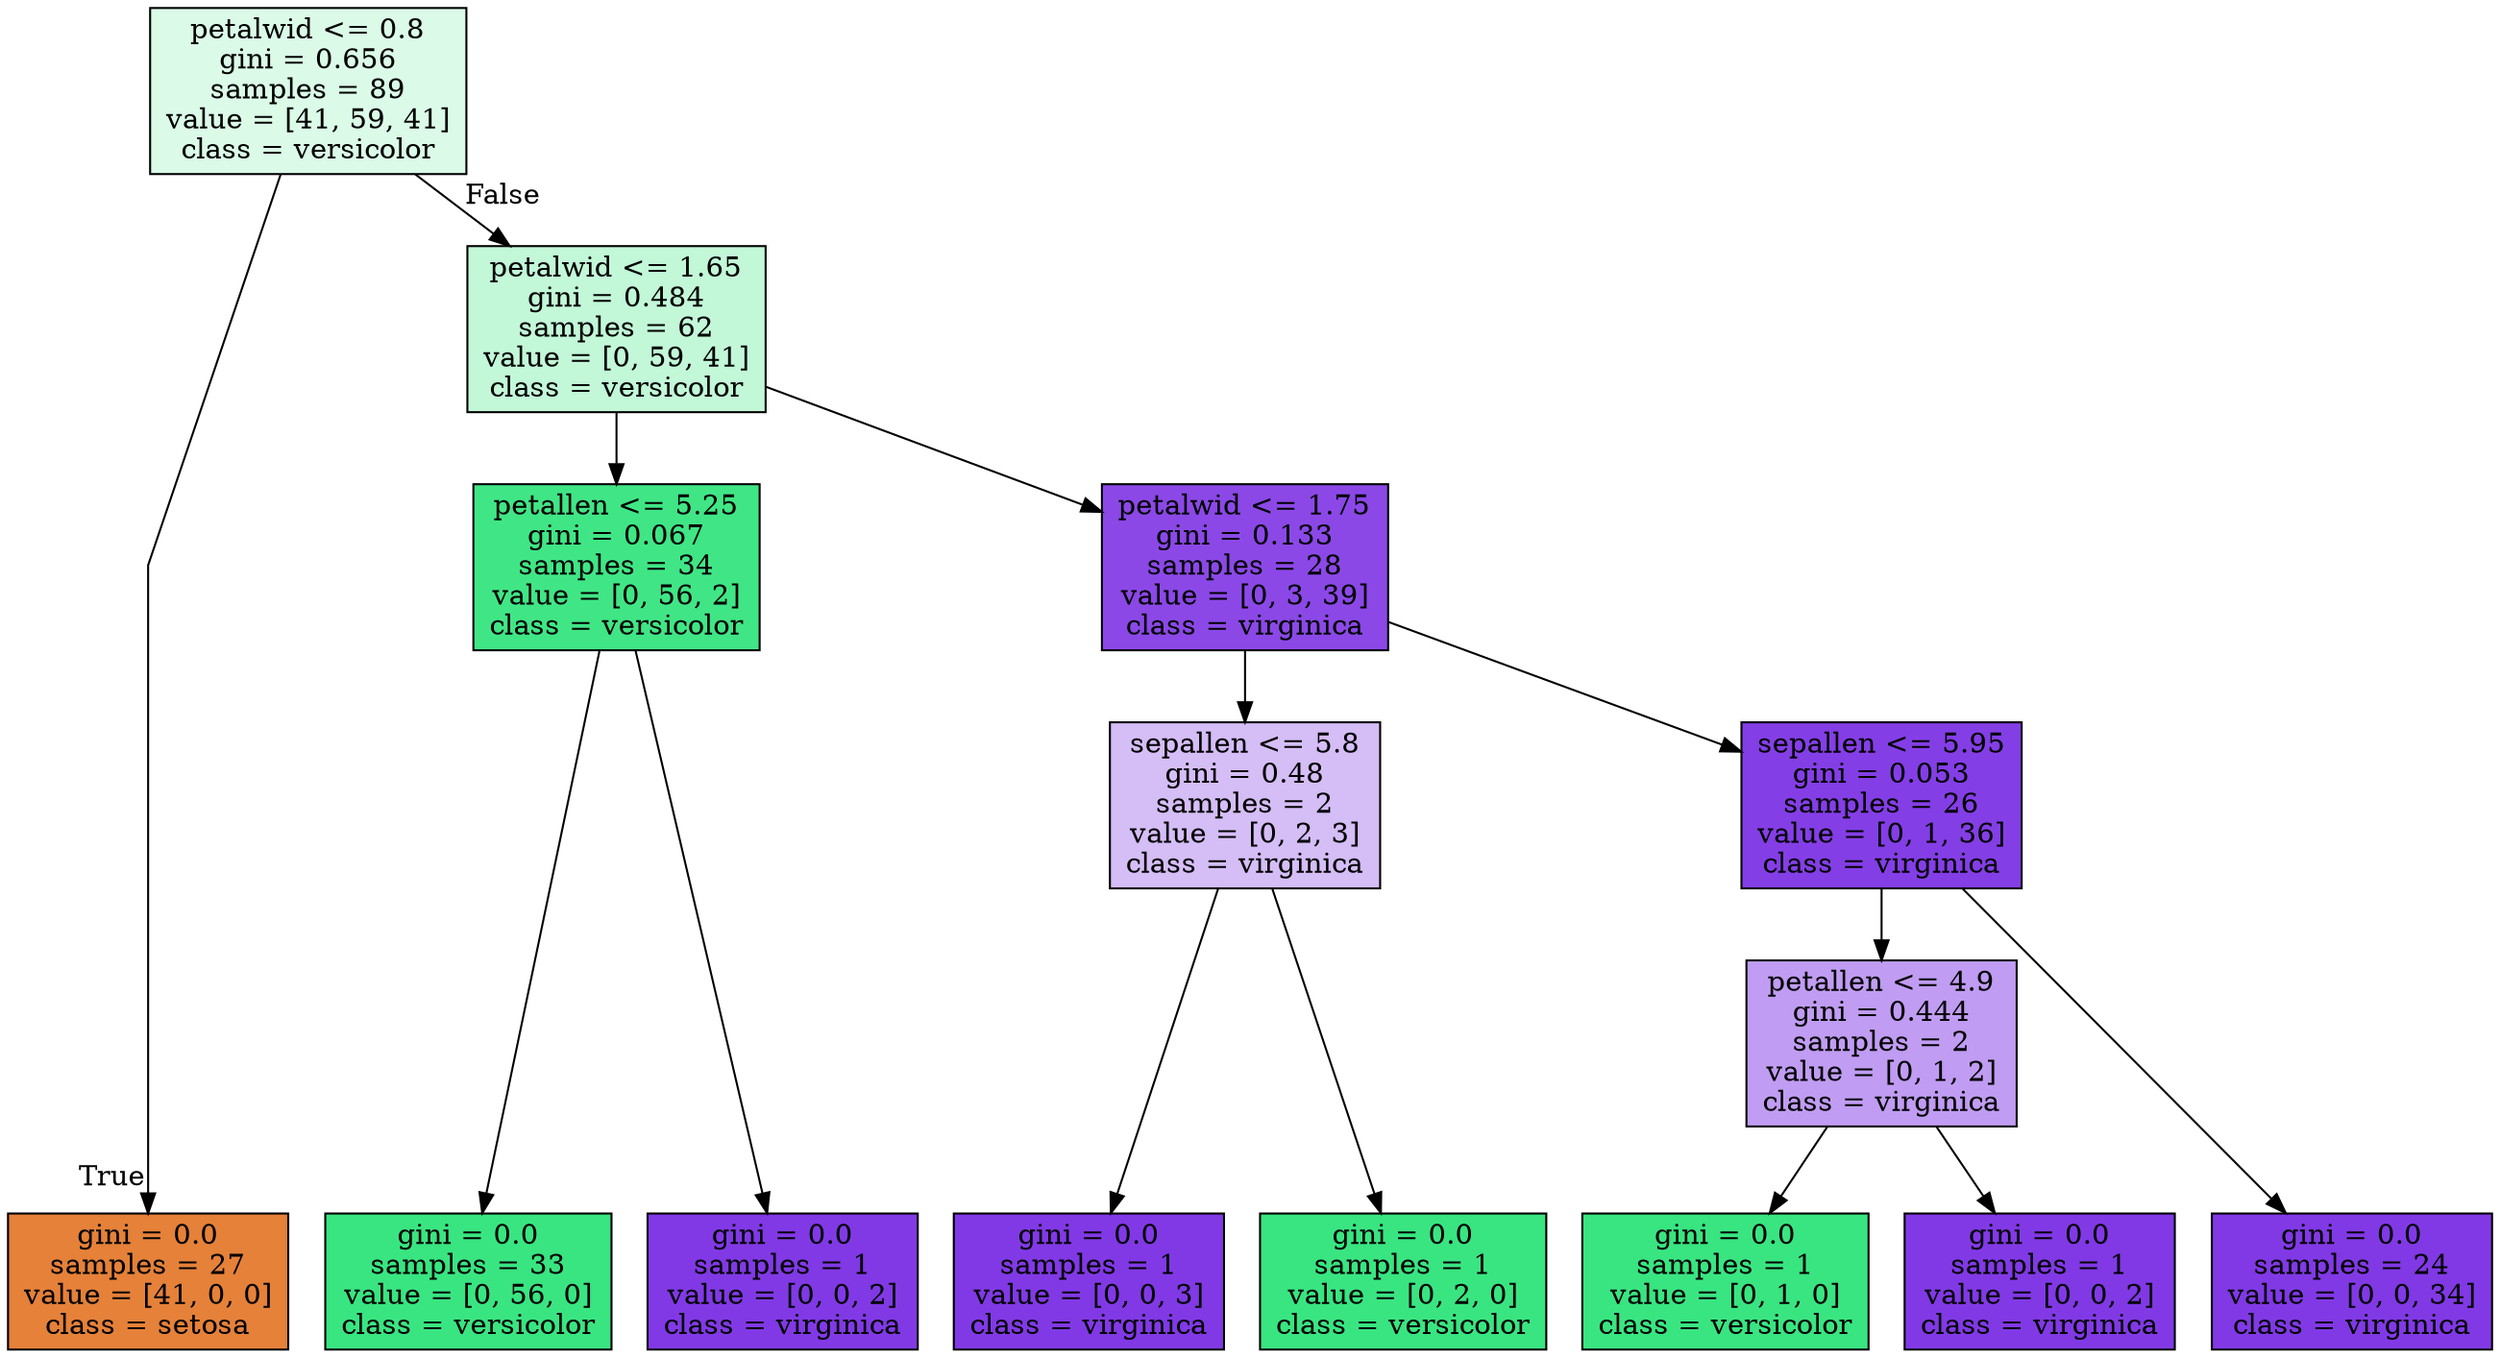 digraph Tree {
node [shape=box, style="filled", color="black"] ;
graph [ranksep=equally, splines=polyline] ;
0 [label="petalwid <= 0.8\ngini = 0.656\nsamples = 89\nvalue = [41, 59, 41]\nclass = versicolor", fillcolor="#39e5812e"] ;
1 [label="gini = 0.0\nsamples = 27\nvalue = [41, 0, 0]\nclass = setosa", fillcolor="#e58139ff"] ;
0 -> 1 [labeldistance=2.5, labelangle=45, headlabel="True"] ;
2 [label="petalwid <= 1.65\ngini = 0.484\nsamples = 62\nvalue = [0, 59, 41]\nclass = versicolor", fillcolor="#39e5814e"] ;
0 -> 2 [labeldistance=2.5, labelangle=-45, headlabel="False"] ;
3 [label="petallen <= 5.25\ngini = 0.067\nsamples = 34\nvalue = [0, 56, 2]\nclass = versicolor", fillcolor="#39e581f6"] ;
2 -> 3 ;
4 [label="gini = 0.0\nsamples = 33\nvalue = [0, 56, 0]\nclass = versicolor", fillcolor="#39e581ff"] ;
3 -> 4 ;
5 [label="gini = 0.0\nsamples = 1\nvalue = [0, 0, 2]\nclass = virginica", fillcolor="#8139e5ff"] ;
3 -> 5 ;
6 [label="petalwid <= 1.75\ngini = 0.133\nsamples = 28\nvalue = [0, 3, 39]\nclass = virginica", fillcolor="#8139e5eb"] ;
2 -> 6 ;
7 [label="sepallen <= 5.8\ngini = 0.48\nsamples = 2\nvalue = [0, 2, 3]\nclass = virginica", fillcolor="#8139e555"] ;
6 -> 7 ;
8 [label="gini = 0.0\nsamples = 1\nvalue = [0, 0, 3]\nclass = virginica", fillcolor="#8139e5ff"] ;
7 -> 8 ;
9 [label="gini = 0.0\nsamples = 1\nvalue = [0, 2, 0]\nclass = versicolor", fillcolor="#39e581ff"] ;
7 -> 9 ;
10 [label="sepallen <= 5.95\ngini = 0.053\nsamples = 26\nvalue = [0, 1, 36]\nclass = virginica", fillcolor="#8139e5f8"] ;
6 -> 10 ;
11 [label="petallen <= 4.9\ngini = 0.444\nsamples = 2\nvalue = [0, 1, 2]\nclass = virginica", fillcolor="#8139e57f"] ;
10 -> 11 ;
12 [label="gini = 0.0\nsamples = 1\nvalue = [0, 1, 0]\nclass = versicolor", fillcolor="#39e581ff"] ;
11 -> 12 ;
13 [label="gini = 0.0\nsamples = 1\nvalue = [0, 0, 2]\nclass = virginica", fillcolor="#8139e5ff"] ;
11 -> 13 ;
14 [label="gini = 0.0\nsamples = 24\nvalue = [0, 0, 34]\nclass = virginica", fillcolor="#8139e5ff"] ;
10 -> 14 ;
{rank=same ; 0} ;
{rank=same ; 2} ;
{rank=same ; 3; 6} ;
{rank=same ; 7; 10} ;
{rank=same ; 11} ;
{rank=same ; 1; 4; 5; 8; 9; 12; 13; 14} ;
}